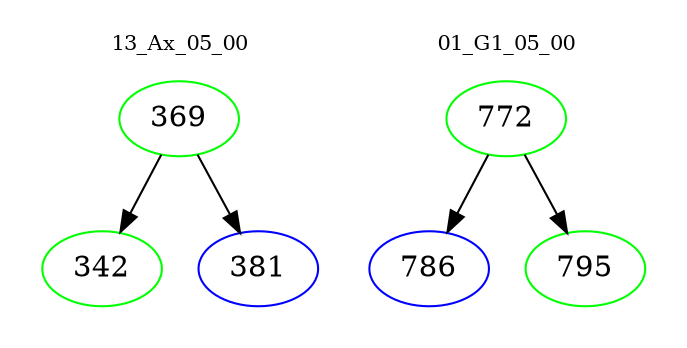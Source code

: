 digraph{
subgraph cluster_0 {
color = white
label = "13_Ax_05_00";
fontsize=10;
T0_369 [label="369", color="green"]
T0_369 -> T0_342 [color="black"]
T0_342 [label="342", color="green"]
T0_369 -> T0_381 [color="black"]
T0_381 [label="381", color="blue"]
}
subgraph cluster_1 {
color = white
label = "01_G1_05_00";
fontsize=10;
T1_772 [label="772", color="green"]
T1_772 -> T1_786 [color="black"]
T1_786 [label="786", color="blue"]
T1_772 -> T1_795 [color="black"]
T1_795 [label="795", color="green"]
}
}
